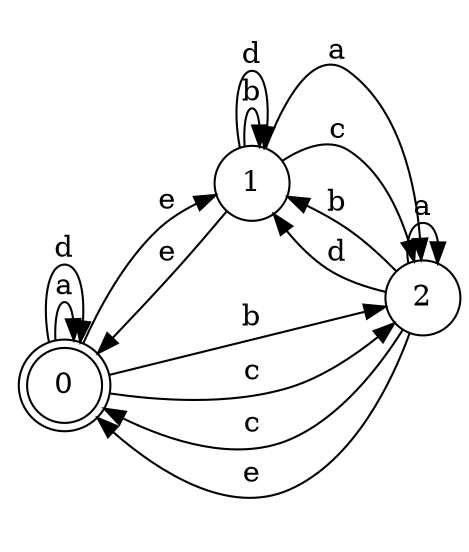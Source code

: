 digraph n3_5 {
__start0 [label="" shape="none"];

rankdir=LR;
size="8,5";

s0 [style="rounded,filled", color="black", fillcolor="white" shape="doublecircle", label="0"];
s1 [style="filled", color="black", fillcolor="white" shape="circle", label="1"];
s2 [style="filled", color="black", fillcolor="white" shape="circle", label="2"];
s0 -> s0 [label="a"];
s0 -> s2 [label="b"];
s0 -> s2 [label="c"];
s0 -> s0 [label="d"];
s0 -> s1 [label="e"];
s1 -> s2 [label="a"];
s1 -> s1 [label="b"];
s1 -> s2 [label="c"];
s1 -> s1 [label="d"];
s1 -> s0 [label="e"];
s2 -> s2 [label="a"];
s2 -> s1 [label="b"];
s2 -> s0 [label="c"];
s2 -> s1 [label="d"];
s2 -> s0 [label="e"];

}